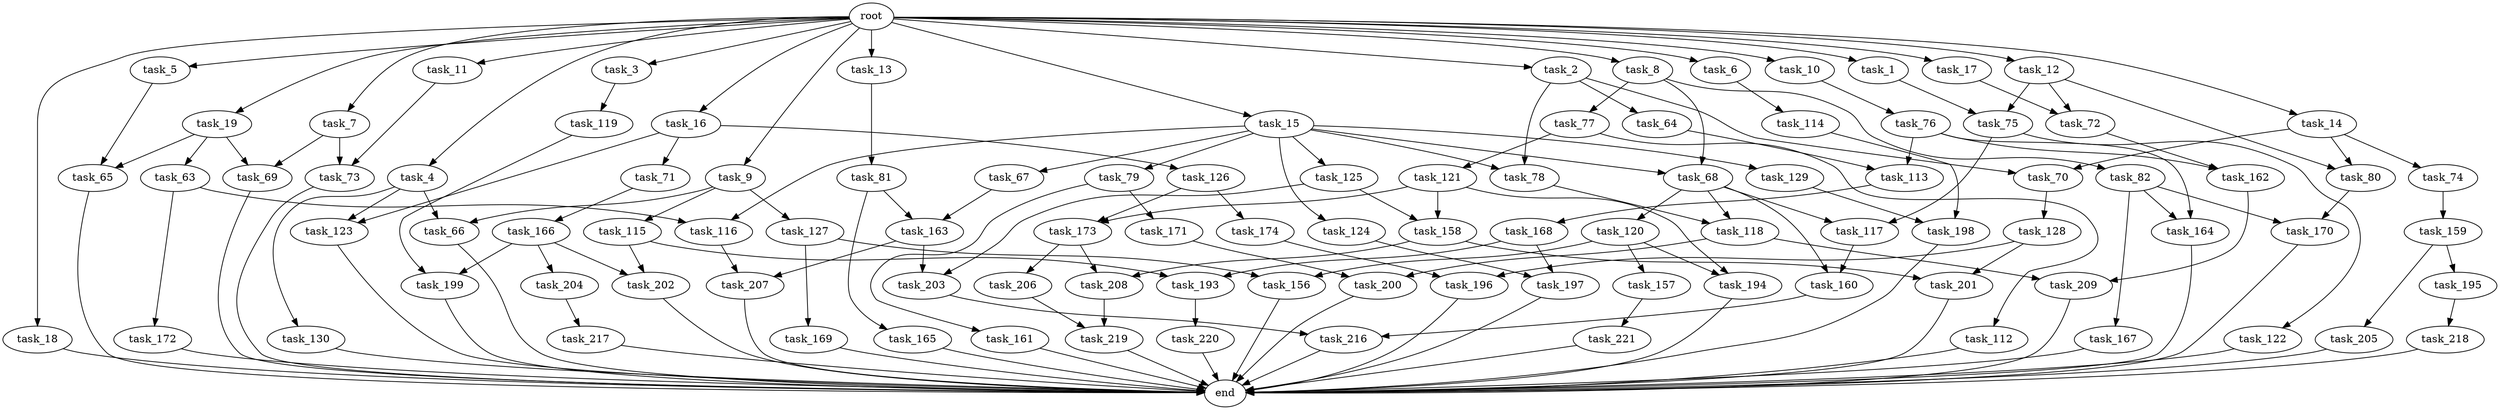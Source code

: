 digraph G {
  root [size="0.000000"];
  task_1 [size="102.400000"];
  task_2 [size="102.400000"];
  task_3 [size="102.400000"];
  task_4 [size="102.400000"];
  task_5 [size="102.400000"];
  task_6 [size="102.400000"];
  task_7 [size="102.400000"];
  task_8 [size="102.400000"];
  task_9 [size="102.400000"];
  task_10 [size="102.400000"];
  task_11 [size="102.400000"];
  task_12 [size="102.400000"];
  task_13 [size="102.400000"];
  task_14 [size="102.400000"];
  task_15 [size="102.400000"];
  task_16 [size="102.400000"];
  task_17 [size="102.400000"];
  task_18 [size="102.400000"];
  task_19 [size="102.400000"];
  task_63 [size="7730941132.800000"];
  task_64 [size="69578470195.199997"];
  task_65 [size="77309411328.000000"];
  task_66 [size="63565515980.800003"];
  task_67 [size="3435973836.800000"];
  task_68 [size="73014444032.000000"];
  task_69 [size="21474836480.000000"];
  task_70 [size="139156940390.399994"];
  task_71 [size="21474836480.000000"];
  task_72 [size="124554051584.000000"];
  task_73 [size="55834574848.000000"];
  task_74 [size="69578470195.199997"];
  task_75 [size="68719476736.000000"];
  task_76 [size="69578470195.199997"];
  task_77 [size="69578470195.199997"];
  task_78 [size="73014444032.000000"];
  task_79 [size="3435973836.800000"];
  task_80 [size="124554051584.000000"];
  task_81 [size="42090679500.800003"];
  task_82 [size="69578470195.199997"];
  task_112 [size="54975581388.800003"];
  task_113 [size="73014444032.000000"];
  task_114 [size="21474836480.000000"];
  task_115 [size="21474836480.000000"];
  task_116 [size="24910810316.800003"];
  task_117 [size="52398601011.200005"];
  task_118 [size="24910810316.800003"];
  task_119 [size="54975581388.800003"];
  task_120 [size="21474836480.000000"];
  task_121 [size="54975581388.800003"];
  task_122 [size="30923764531.200001"];
  task_123 [size="63565515980.800003"];
  task_124 [size="3435973836.800000"];
  task_125 [size="3435973836.800000"];
  task_126 [size="21474836480.000000"];
  task_127 [size="21474836480.000000"];
  task_128 [size="21474836480.000000"];
  task_129 [size="3435973836.800000"];
  task_130 [size="42090679500.800003"];
  task_156 [size="89335319756.800003"];
  task_157 [size="85899345920.000000"];
  task_158 [size="111669149696.000000"];
  task_159 [size="30923764531.200001"];
  task_160 [size="107374182400.000000"];
  task_161 [size="85899345920.000000"];
  task_162 [size="84181359001.600006"];
  task_163 [size="140874927308.800018"];
  task_164 [size="63565515980.800003"];
  task_165 [size="54975581388.800003"];
  task_166 [size="3435973836.800000"];
  task_167 [size="21474836480.000000"];
  task_168 [size="85899345920.000000"];
  task_169 [size="3435973836.800000"];
  task_170 [size="107374182400.000000"];
  task_171 [size="85899345920.000000"];
  task_172 [size="21474836480.000000"];
  task_173 [size="55834574848.000000"];
  task_174 [size="13743895347.200001"];
  task_193 [size="17179869184.000000"];
  task_194 [size="127990025420.800003"];
  task_195 [size="69578470195.199997"];
  task_196 [size="49821620633.600006"];
  task_197 [size="17179869184.000000"];
  task_198 [size="116823110451.200012"];
  task_199 [size="100502234726.400009"];
  task_200 [size="34359738368.000000"];
  task_201 [size="49821620633.600006"];
  task_202 [size="73014444032.000000"];
  task_203 [size="111669149696.000000"];
  task_204 [size="69578470195.199997"];
  task_205 [size="69578470195.199997"];
  task_206 [size="54975581388.800003"];
  task_207 [size="97066260889.600006"];
  task_208 [size="97066260889.600006"];
  task_209 [size="11166914969.600000"];
  task_216 [size="116823110451.200012"];
  task_217 [size="21474836480.000000"];
  task_218 [size="54975581388.800003"];
  task_219 [size="99643241267.200012"];
  task_220 [size="85899345920.000000"];
  task_221 [size="30923764531.200001"];
  end [size="0.000000"];

  root -> task_1 [size="1.000000"];
  root -> task_2 [size="1.000000"];
  root -> task_3 [size="1.000000"];
  root -> task_4 [size="1.000000"];
  root -> task_5 [size="1.000000"];
  root -> task_6 [size="1.000000"];
  root -> task_7 [size="1.000000"];
  root -> task_8 [size="1.000000"];
  root -> task_9 [size="1.000000"];
  root -> task_10 [size="1.000000"];
  root -> task_11 [size="1.000000"];
  root -> task_12 [size="1.000000"];
  root -> task_13 [size="1.000000"];
  root -> task_14 [size="1.000000"];
  root -> task_15 [size="1.000000"];
  root -> task_16 [size="1.000000"];
  root -> task_17 [size="1.000000"];
  root -> task_18 [size="1.000000"];
  root -> task_19 [size="1.000000"];
  task_1 -> task_75 [size="134217728.000000"];
  task_2 -> task_64 [size="679477248.000000"];
  task_2 -> task_70 [size="679477248.000000"];
  task_2 -> task_78 [size="679477248.000000"];
  task_3 -> task_119 [size="536870912.000000"];
  task_4 -> task_66 [size="411041792.000000"];
  task_4 -> task_123 [size="411041792.000000"];
  task_4 -> task_130 [size="411041792.000000"];
  task_5 -> task_65 [size="679477248.000000"];
  task_6 -> task_114 [size="209715200.000000"];
  task_7 -> task_69 [size="134217728.000000"];
  task_7 -> task_73 [size="134217728.000000"];
  task_8 -> task_68 [size="679477248.000000"];
  task_8 -> task_77 [size="679477248.000000"];
  task_8 -> task_82 [size="679477248.000000"];
  task_9 -> task_66 [size="209715200.000000"];
  task_9 -> task_115 [size="209715200.000000"];
  task_9 -> task_127 [size="209715200.000000"];
  task_10 -> task_76 [size="679477248.000000"];
  task_11 -> task_73 [size="411041792.000000"];
  task_12 -> task_72 [size="536870912.000000"];
  task_12 -> task_75 [size="536870912.000000"];
  task_12 -> task_80 [size="536870912.000000"];
  task_13 -> task_81 [size="411041792.000000"];
  task_14 -> task_70 [size="679477248.000000"];
  task_14 -> task_74 [size="679477248.000000"];
  task_14 -> task_80 [size="679477248.000000"];
  task_15 -> task_67 [size="33554432.000000"];
  task_15 -> task_68 [size="33554432.000000"];
  task_15 -> task_78 [size="33554432.000000"];
  task_15 -> task_79 [size="33554432.000000"];
  task_15 -> task_116 [size="33554432.000000"];
  task_15 -> task_124 [size="33554432.000000"];
  task_15 -> task_125 [size="33554432.000000"];
  task_15 -> task_129 [size="33554432.000000"];
  task_16 -> task_71 [size="209715200.000000"];
  task_16 -> task_123 [size="209715200.000000"];
  task_16 -> task_126 [size="209715200.000000"];
  task_17 -> task_72 [size="679477248.000000"];
  task_18 -> end [size="1.000000"];
  task_19 -> task_63 [size="75497472.000000"];
  task_19 -> task_65 [size="75497472.000000"];
  task_19 -> task_69 [size="75497472.000000"];
  task_63 -> task_116 [size="209715200.000000"];
  task_63 -> task_172 [size="209715200.000000"];
  task_64 -> task_113 [size="301989888.000000"];
  task_65 -> end [size="1.000000"];
  task_66 -> end [size="1.000000"];
  task_67 -> task_163 [size="838860800.000000"];
  task_68 -> task_117 [size="209715200.000000"];
  task_68 -> task_118 [size="209715200.000000"];
  task_68 -> task_120 [size="209715200.000000"];
  task_68 -> task_160 [size="209715200.000000"];
  task_69 -> end [size="1.000000"];
  task_70 -> task_128 [size="209715200.000000"];
  task_71 -> task_166 [size="33554432.000000"];
  task_72 -> task_162 [size="411041792.000000"];
  task_73 -> end [size="1.000000"];
  task_74 -> task_159 [size="301989888.000000"];
  task_75 -> task_117 [size="301989888.000000"];
  task_75 -> task_122 [size="301989888.000000"];
  task_76 -> task_113 [size="411041792.000000"];
  task_76 -> task_162 [size="411041792.000000"];
  task_76 -> task_164 [size="411041792.000000"];
  task_77 -> task_112 [size="536870912.000000"];
  task_77 -> task_121 [size="536870912.000000"];
  task_78 -> task_118 [size="33554432.000000"];
  task_79 -> task_161 [size="838860800.000000"];
  task_79 -> task_171 [size="838860800.000000"];
  task_80 -> task_170 [size="838860800.000000"];
  task_81 -> task_163 [size="536870912.000000"];
  task_81 -> task_165 [size="536870912.000000"];
  task_82 -> task_164 [size="209715200.000000"];
  task_82 -> task_167 [size="209715200.000000"];
  task_82 -> task_170 [size="209715200.000000"];
  task_112 -> end [size="1.000000"];
  task_113 -> task_168 [size="838860800.000000"];
  task_114 -> task_198 [size="301989888.000000"];
  task_115 -> task_193 [size="33554432.000000"];
  task_115 -> task_202 [size="33554432.000000"];
  task_116 -> task_207 [size="536870912.000000"];
  task_117 -> task_160 [size="838860800.000000"];
  task_118 -> task_200 [size="33554432.000000"];
  task_118 -> task_209 [size="33554432.000000"];
  task_119 -> task_199 [size="301989888.000000"];
  task_120 -> task_156 [size="838860800.000000"];
  task_120 -> task_157 [size="838860800.000000"];
  task_120 -> task_194 [size="838860800.000000"];
  task_121 -> task_158 [size="411041792.000000"];
  task_121 -> task_173 [size="411041792.000000"];
  task_121 -> task_194 [size="411041792.000000"];
  task_122 -> end [size="1.000000"];
  task_123 -> end [size="1.000000"];
  task_124 -> task_197 [size="33554432.000000"];
  task_125 -> task_158 [size="679477248.000000"];
  task_125 -> task_203 [size="679477248.000000"];
  task_126 -> task_173 [size="134217728.000000"];
  task_126 -> task_174 [size="134217728.000000"];
  task_127 -> task_156 [size="33554432.000000"];
  task_127 -> task_169 [size="33554432.000000"];
  task_128 -> task_196 [size="75497472.000000"];
  task_128 -> task_201 [size="75497472.000000"];
  task_129 -> task_198 [size="838860800.000000"];
  task_130 -> end [size="1.000000"];
  task_156 -> end [size="1.000000"];
  task_157 -> task_221 [size="301989888.000000"];
  task_158 -> task_201 [size="411041792.000000"];
  task_158 -> task_208 [size="411041792.000000"];
  task_159 -> task_195 [size="679477248.000000"];
  task_159 -> task_205 [size="679477248.000000"];
  task_160 -> task_216 [size="838860800.000000"];
  task_161 -> end [size="1.000000"];
  task_162 -> task_209 [size="75497472.000000"];
  task_163 -> task_203 [size="411041792.000000"];
  task_163 -> task_207 [size="411041792.000000"];
  task_164 -> end [size="1.000000"];
  task_165 -> end [size="1.000000"];
  task_166 -> task_199 [size="679477248.000000"];
  task_166 -> task_202 [size="679477248.000000"];
  task_166 -> task_204 [size="679477248.000000"];
  task_167 -> end [size="1.000000"];
  task_168 -> task_193 [size="134217728.000000"];
  task_168 -> task_197 [size="134217728.000000"];
  task_169 -> end [size="1.000000"];
  task_170 -> end [size="1.000000"];
  task_171 -> task_200 [size="301989888.000000"];
  task_172 -> end [size="1.000000"];
  task_173 -> task_206 [size="536870912.000000"];
  task_173 -> task_208 [size="536870912.000000"];
  task_174 -> task_196 [size="411041792.000000"];
  task_193 -> task_220 [size="838860800.000000"];
  task_194 -> end [size="1.000000"];
  task_195 -> task_218 [size="536870912.000000"];
  task_196 -> end [size="1.000000"];
  task_197 -> end [size="1.000000"];
  task_198 -> end [size="1.000000"];
  task_199 -> end [size="1.000000"];
  task_200 -> end [size="1.000000"];
  task_201 -> end [size="1.000000"];
  task_202 -> end [size="1.000000"];
  task_203 -> task_216 [size="301989888.000000"];
  task_204 -> task_217 [size="209715200.000000"];
  task_205 -> end [size="1.000000"];
  task_206 -> task_219 [size="134217728.000000"];
  task_207 -> end [size="1.000000"];
  task_208 -> task_219 [size="838860800.000000"];
  task_209 -> end [size="1.000000"];
  task_216 -> end [size="1.000000"];
  task_217 -> end [size="1.000000"];
  task_218 -> end [size="1.000000"];
  task_219 -> end [size="1.000000"];
  task_220 -> end [size="1.000000"];
  task_221 -> end [size="1.000000"];
}
